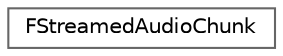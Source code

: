 digraph "Graphical Class Hierarchy"
{
 // INTERACTIVE_SVG=YES
 // LATEX_PDF_SIZE
  bgcolor="transparent";
  edge [fontname=Helvetica,fontsize=10,labelfontname=Helvetica,labelfontsize=10];
  node [fontname=Helvetica,fontsize=10,shape=box,height=0.2,width=0.4];
  rankdir="LR";
  Node0 [id="Node000000",label="FStreamedAudioChunk",height=0.2,width=0.4,color="grey40", fillcolor="white", style="filled",URL="$d8/d27/structFStreamedAudioChunk.html",tooltip="A chunk of streamed audio."];
}
